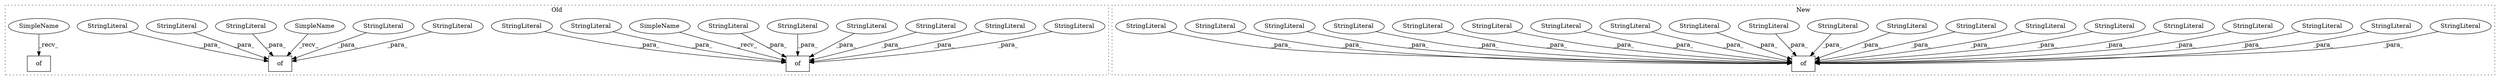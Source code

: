 digraph G {
subgraph cluster0 {
1 [label="of" a="32" s="720,976" l="3,1" shape="box"];
6 [label="StringLiteral" a="45" s="723" l="20" shape="ellipse"];
9 [label="StringLiteral" a="45" s="867" l="42" shape="ellipse"];
20 [label="StringLiteral" a="45" s="910" l="23" shape="ellipse"];
21 [label="StringLiteral" a="45" s="787" l="14" shape="ellipse"];
22 [label="StringLiteral" a="45" s="845" l="21" shape="ellipse"];
26 [label="StringLiteral" a="45" s="802" l="42" shape="ellipse"];
27 [label="StringLiteral" a="45" s="744" l="42" shape="ellipse"];
30 [label="StringLiteral" a="45" s="934" l="42" shape="ellipse"];
31 [label="of" a="32" s="1017,1685" l="3,1" shape="box"];
32 [label="StringLiteral" a="45" s="1146" l="19" shape="ellipse"];
33 [label="of" a="32" s="20769,39788" l="3,1" shape="box"];
34 [label="StringLiteral" a="45" s="1166" l="42" shape="ellipse"];
35 [label="StringLiteral" a="45" s="1400" l="27" shape="ellipse"];
36 [label="StringLiteral" a="45" s="1084" l="18" shape="ellipse"];
37 [label="StringLiteral" a="45" s="1292" l="42" shape="ellipse"];
38 [label="SimpleName" a="42" s="1013" l="3" shape="ellipse"];
39 [label="SimpleName" a="42" s="716" l="3" shape="ellipse"];
40 [label="SimpleName" a="42" s="20765" l="3" shape="ellipse"];
label = "Old";
style="dotted";
}
subgraph cluster1 {
2 [label="of" a="32" s="630,1298" l="3,1" shape="box"];
3 [label="StringLiteral" a="45" s="1228" l="27" shape="ellipse"];
4 [label="StringLiteral" a="45" s="823" l="19" shape="ellipse"];
5 [label="StringLiteral" a="45" s="717" l="42" shape="ellipse"];
7 [label="StringLiteral" a="45" s="1185" l="42" shape="ellipse"];
8 [label="StringLiteral" a="45" s="633" l="20" shape="ellipse"];
10 [label="StringLiteral" a="45" s="843" l="42" shape="ellipse"];
11 [label="StringLiteral" a="45" s="1085" l="28" shape="ellipse"];
12 [label="StringLiteral" a="45" s="1013" l="28" shape="ellipse"];
13 [label="StringLiteral" a="45" s="1256" l="42" shape="ellipse"];
14 [label="StringLiteral" a="45" s="905" l="42" shape="ellipse"];
15 [label="StringLiteral" a="45" s="1042" l="42" shape="ellipse"];
16 [label="StringLiteral" a="45" s="780" l="42" shape="ellipse"];
17 [label="StringLiteral" a="45" s="948" l="21" shape="ellipse"];
18 [label="StringLiteral" a="45" s="760" l="19" shape="ellipse"];
19 [label="StringLiteral" a="45" s="886" l="18" shape="ellipse"];
23 [label="StringLiteral" a="45" s="697" l="19" shape="ellipse"];
24 [label="StringLiteral" a="45" s="1114" l="42" shape="ellipse"];
25 [label="StringLiteral" a="45" s="654" l="42" shape="ellipse"];
28 [label="StringLiteral" a="45" s="1157" l="27" shape="ellipse"];
29 [label="StringLiteral" a="45" s="970" l="42" shape="ellipse"];
label = "New";
style="dotted";
}
3 -> 2 [label="_para_"];
4 -> 2 [label="_para_"];
5 -> 2 [label="_para_"];
6 -> 1 [label="_para_"];
7 -> 2 [label="_para_"];
8 -> 2 [label="_para_"];
9 -> 1 [label="_para_"];
10 -> 2 [label="_para_"];
11 -> 2 [label="_para_"];
12 -> 2 [label="_para_"];
13 -> 2 [label="_para_"];
14 -> 2 [label="_para_"];
15 -> 2 [label="_para_"];
16 -> 2 [label="_para_"];
17 -> 2 [label="_para_"];
18 -> 2 [label="_para_"];
19 -> 2 [label="_para_"];
20 -> 1 [label="_para_"];
21 -> 1 [label="_para_"];
22 -> 1 [label="_para_"];
23 -> 2 [label="_para_"];
24 -> 2 [label="_para_"];
25 -> 2 [label="_para_"];
26 -> 1 [label="_para_"];
27 -> 1 [label="_para_"];
28 -> 2 [label="_para_"];
29 -> 2 [label="_para_"];
30 -> 1 [label="_para_"];
32 -> 31 [label="_para_"];
34 -> 31 [label="_para_"];
35 -> 31 [label="_para_"];
36 -> 31 [label="_para_"];
37 -> 31 [label="_para_"];
38 -> 31 [label="_recv_"];
39 -> 1 [label="_recv_"];
40 -> 33 [label="_recv_"];
}